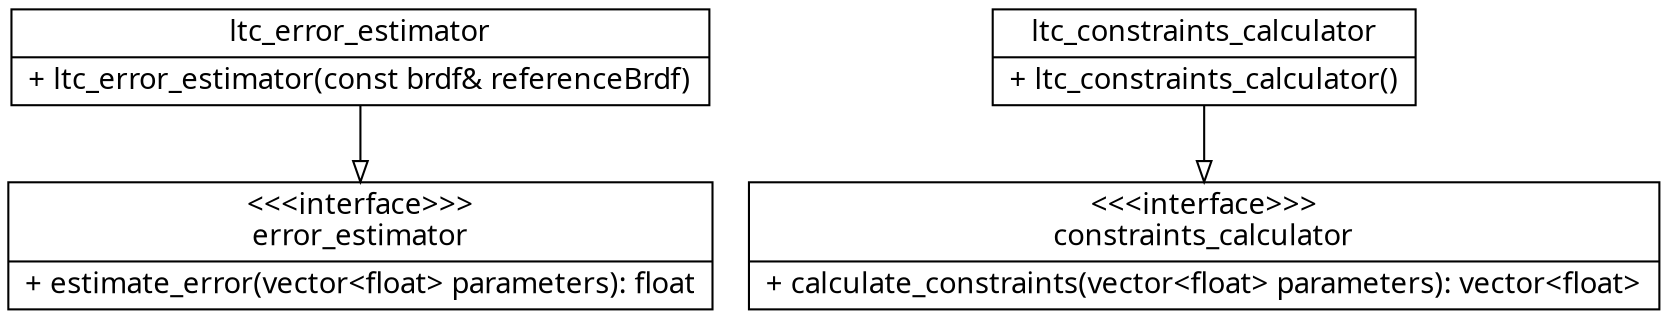 digraph G {
    fontname = "Lucida Console"
    fontsize = 14

    dpi = 300

    node [
        shape = "record"
        fontname = "Lucida Console"
        fontsize = 14
    ]

    error_estimator [
        label = "{\<\<\<interface\>\>\>\nerror_estimator|+ estimate_error(vector\<float\> parameters): float\l}"
    ]

    ltc_error_estimator [
        label = "{ltc_error_estimator|+ ltc_error_estimator(const brdf& referenceBrdf)\l}"
    ]
  
    constraints_calculator [
        label = "{\<\<\<interface\>\>\>\nconstraints_calculator|+ calculate_constraints(vector\<float\> parameters): vector\<float\>\l}"
    ]

    ltc_constraints_calculator [
        label = "{ltc_constraints_calculator|+ ltc_constraints_calculator()\l}"
    ]

    edge[arrowhead="empty"]
    ltc_error_estimator -> error_estimator
    ltc_constraints_calculator -> constraints_calculator
}